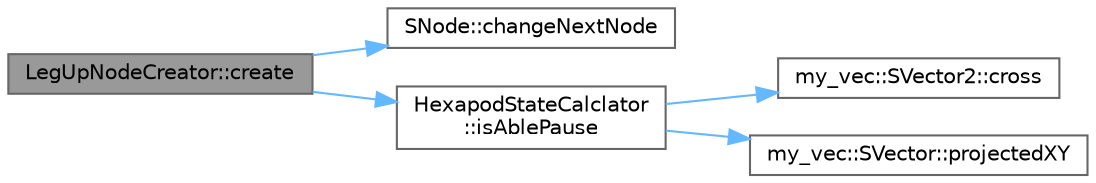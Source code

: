 digraph "LegUpNodeCreator::create"
{
 // LATEX_PDF_SIZE
  bgcolor="transparent";
  edge [fontname=Helvetica,fontsize=10,labelfontname=Helvetica,labelfontsize=10];
  node [fontname=Helvetica,fontsize=10,shape=box,height=0.2,width=0.4];
  rankdir="LR";
  Node1 [id="Node000001",label="LegUpNodeCreator::create",height=0.2,width=0.4,color="gray40", fillcolor="grey60", style="filled", fontcolor="black",tooltip="重心を平行移動したノードを生成する"];
  Node1 -> Node2 [id="edge1_Node000001_Node000002",color="steelblue1",style="solid",tooltip=" "];
  Node2 [id="Node000002",label="SNode::changeNextNode",height=0.2,width=0.4,color="grey40", fillcolor="white", style="filled",URL="$struct_s_node.html#a159d1bc69cbe150d48b5578433fb5fa3",tooltip="次の動作を設定する関数．"];
  Node1 -> Node3 [id="edge2_Node000001_Node000003",color="steelblue1",style="solid",tooltip=" "];
  Node3 [id="Node000003",label="HexapodStateCalclator\l::isAblePause",height=0.2,width=0.4,color="grey40", fillcolor="white", style="filled",URL="$class_hexapod_state_calclator.html#a5e34910a6da418efdc1e1632672f15e7",tooltip="転ばない姿勢かどうか調べる．"];
  Node3 -> Node4 [id="edge3_Node000003_Node000004",color="steelblue1",style="solid",tooltip=" "];
  Node4 [id="Node000004",label="my_vec::SVector2::cross",height=0.2,width=0.4,color="grey40", fillcolor="white", style="filled",URL="$structmy__vec_1_1_s_vector2.html#ac2b5470c2541a3292a27b38840ebb7c2",tooltip="このベクトルとotherの外積を返す"];
  Node3 -> Node5 [id="edge4_Node000003_Node000005",color="steelblue1",style="solid",tooltip=" "];
  Node5 [id="Node000005",label="my_vec::SVector::projectedXY",height=0.2,width=0.4,color="grey40", fillcolor="white", style="filled",URL="$structmy__vec_1_1_s_vector.html#ada5408a85d72fdbf6ae0f5f6d42862f7",tooltip="XY平面に射影したベクトルを返す．"];
}
